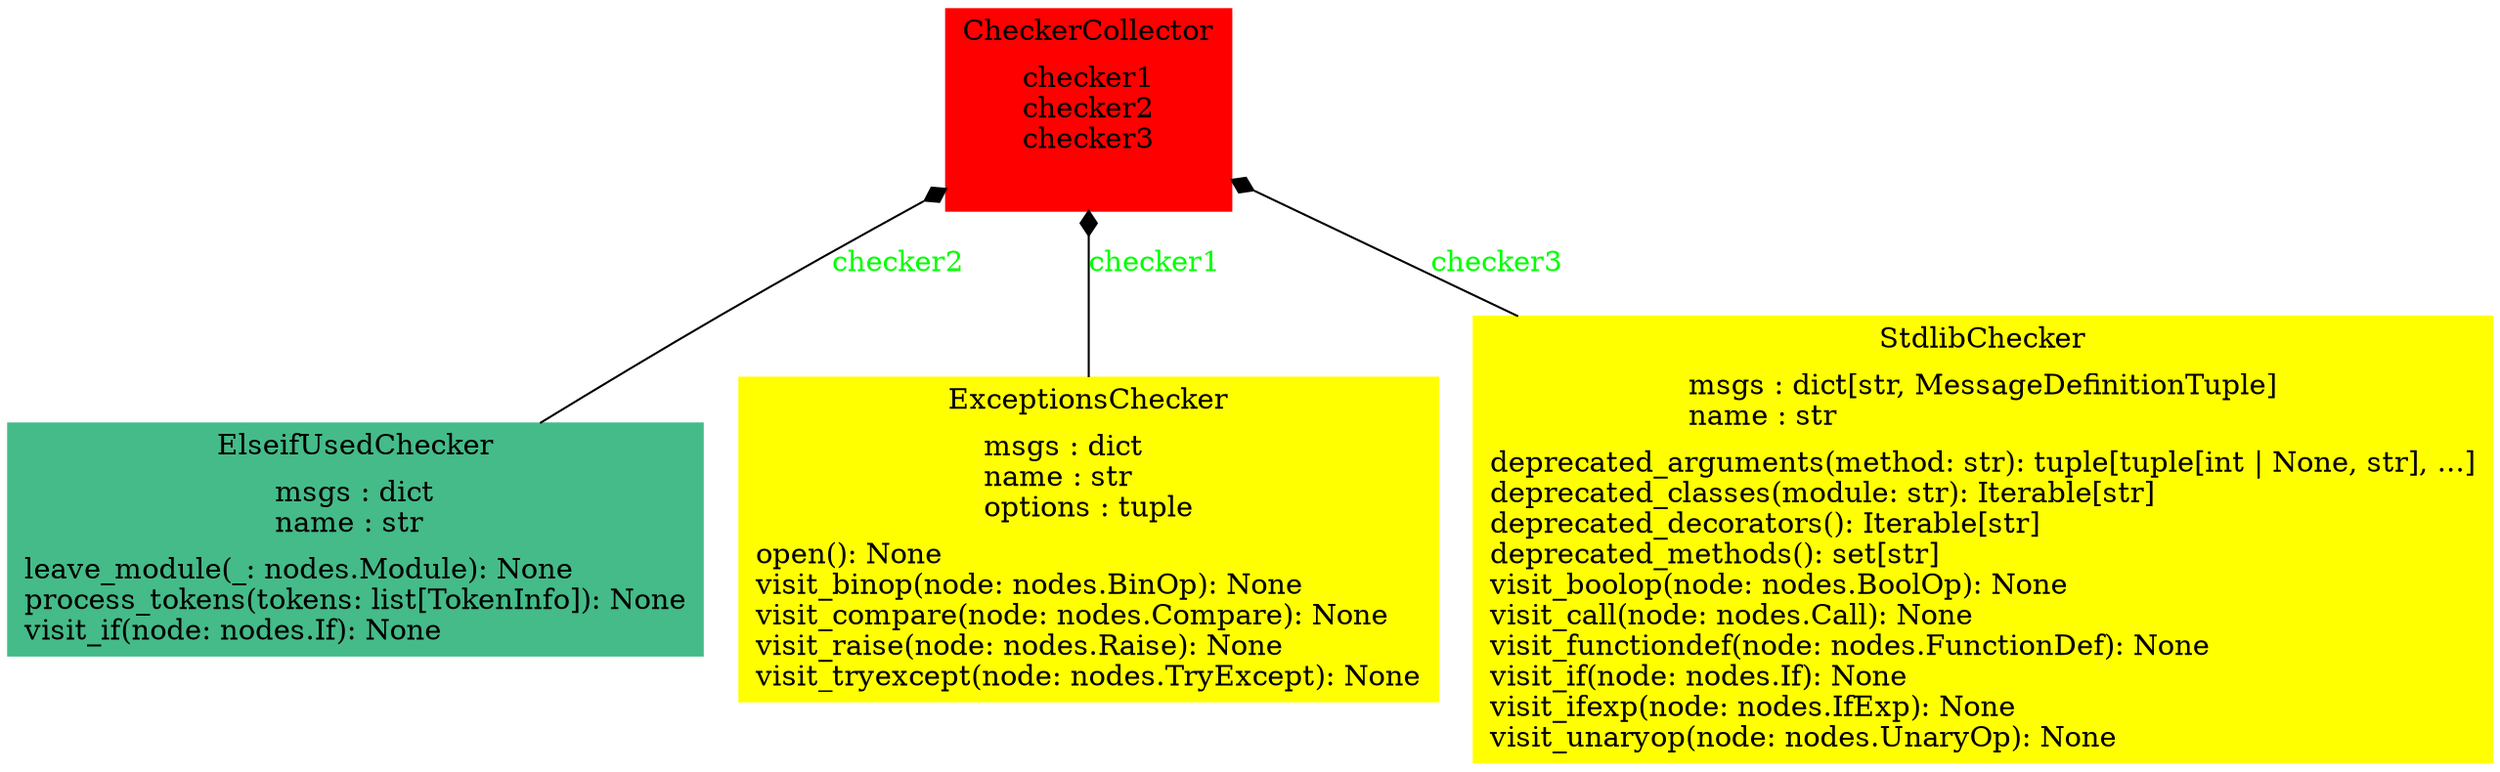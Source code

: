 digraph "classes" {
rankdir=BT
charset="utf-8"
"custom_colors.CheckerCollector" [color="red", fontcolor="black", label=<{CheckerCollector|checker1<br ALIGN="LEFT"/>checker2<br ALIGN="LEFT"/>checker3<br ALIGN="LEFT"/>|}>, shape="record", style="filled"];
"pylint.extensions.check_elif.ElseifUsedChecker" [color="#44BB88", fontcolor="black", label=<{ElseifUsedChecker|msgs : dict<br ALIGN="LEFT"/>name : str<br ALIGN="LEFT"/>|leave_module(_: nodes.Module): None<br ALIGN="LEFT"/>process_tokens(tokens: list[TokenInfo]): None<br ALIGN="LEFT"/>visit_if(node: nodes.If): None<br ALIGN="LEFT"/>}>, shape="record", style="filled"];
"pylint.checkers.exceptions.ExceptionsChecker" [color="yellow", fontcolor="black", label=<{ExceptionsChecker|msgs : dict<br ALIGN="LEFT"/>name : str<br ALIGN="LEFT"/>options : tuple<br ALIGN="LEFT"/>|open(): None<br ALIGN="LEFT"/>visit_binop(node: nodes.BinOp): None<br ALIGN="LEFT"/>visit_compare(node: nodes.Compare): None<br ALIGN="LEFT"/>visit_raise(node: nodes.Raise): None<br ALIGN="LEFT"/>visit_tryexcept(node: nodes.TryExcept): None<br ALIGN="LEFT"/>}>, shape="record", style="filled"];
"pylint.checkers.stdlib.StdlibChecker" [color="yellow", fontcolor="black", label=<{StdlibChecker|msgs : dict[str, MessageDefinitionTuple]<br ALIGN="LEFT"/>name : str<br ALIGN="LEFT"/>|deprecated_arguments(method: str): tuple[tuple[int \| None, str], ...]<br ALIGN="LEFT"/>deprecated_classes(module: str): Iterable[str]<br ALIGN="LEFT"/>deprecated_decorators(): Iterable[str]<br ALIGN="LEFT"/>deprecated_methods(): set[str]<br ALIGN="LEFT"/>visit_boolop(node: nodes.BoolOp): None<br ALIGN="LEFT"/>visit_call(node: nodes.Call): None<br ALIGN="LEFT"/>visit_functiondef(node: nodes.FunctionDef): None<br ALIGN="LEFT"/>visit_if(node: nodes.If): None<br ALIGN="LEFT"/>visit_ifexp(node: nodes.IfExp): None<br ALIGN="LEFT"/>visit_unaryop(node: nodes.UnaryOp): None<br ALIGN="LEFT"/>}>, shape="record", style="filled"];
"pylint.checkers.exceptions.ExceptionsChecker" -> "custom_colors.CheckerCollector" [arrowhead="diamond", arrowtail="none", fontcolor="green", label="checker1", style="solid"];
"pylint.checkers.stdlib.StdlibChecker" -> "custom_colors.CheckerCollector" [arrowhead="diamond", arrowtail="none", fontcolor="green", label="checker3", style="solid"];
"pylint.extensions.check_elif.ElseifUsedChecker" -> "custom_colors.CheckerCollector" [arrowhead="diamond", arrowtail="none", fontcolor="green", label="checker2", style="solid"];
}
